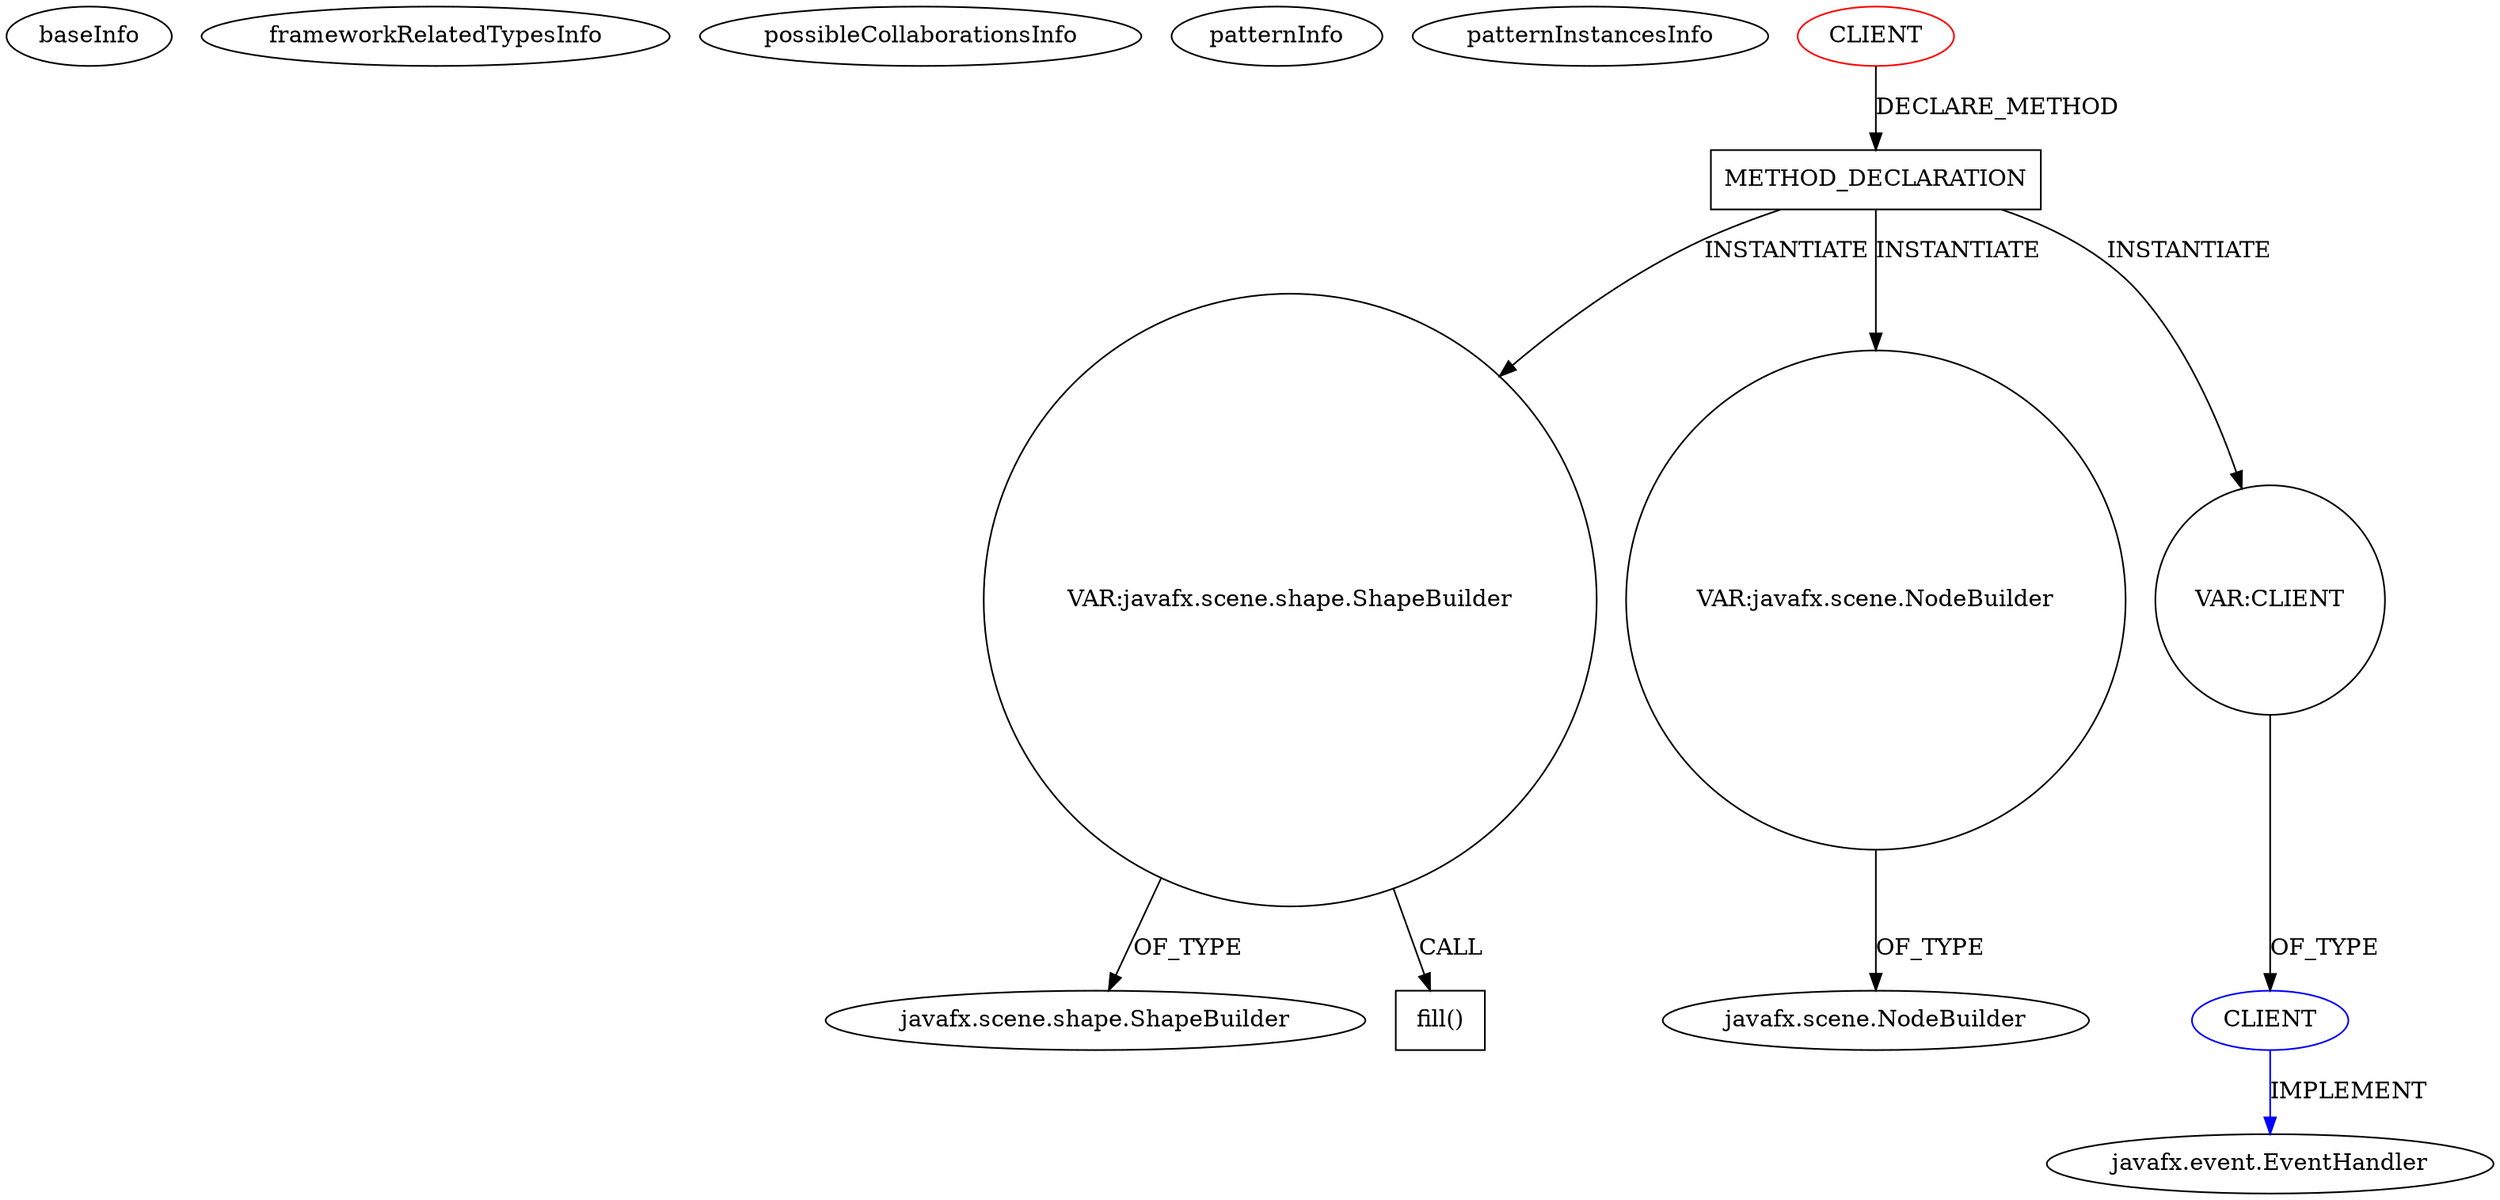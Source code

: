 digraph {
baseInfo[graphId=4277,category="pattern",isAnonymous=false,possibleRelation=false]
frameworkRelatedTypesInfo[]
possibleCollaborationsInfo[]
patternInfo[frequency=2.0,patternRootClient=0]
patternInstancesInfo[0="glurbi-labifx~/glurbi-labifx/labifx-master/src/main/java/glurbi/labifx/Menu.java~Menu~2763",1="MrLoNee-RadialFx~/MrLoNee-RadialFx/RadialFx-master/src/com/mrlonee/radialfx/colormenu/RadialColorMenu.java~RadialColorMenu~958"]
21[label="javafx.scene.shape.ShapeBuilder",vertexType="FRAMEWORK_CLASS_TYPE",isFrameworkType=false]
22[label="VAR:javafx.scene.shape.ShapeBuilder",vertexType="VARIABLE_EXPRESION",isFrameworkType=false,shape=circle]
23[label="fill()",vertexType="INSIDE_CALL",isFrameworkType=false,shape=box]
7[label="METHOD_DECLARATION",vertexType="CLIENT_METHOD_DECLARATION",isFrameworkType=false,shape=box]
0[label="CLIENT",vertexType="ROOT_CLIENT_CLASS_DECLARATION",isFrameworkType=false,color=red]
16[label="VAR:javafx.scene.NodeBuilder",vertexType="VARIABLE_EXPRESION",isFrameworkType=false,shape=circle]
105[label="VAR:CLIENT",vertexType="VARIABLE_EXPRESION",isFrameworkType=false,shape=circle]
106[label="CLIENT",vertexType="REFERENCE_CLIENT_CLASS_DECLARATION",isFrameworkType=false,color=blue]
4[label="javafx.event.EventHandler",vertexType="FRAMEWORK_INTERFACE_TYPE",isFrameworkType=false]
18[label="javafx.scene.NodeBuilder",vertexType="FRAMEWORK_CLASS_TYPE",isFrameworkType=false]
7->22[label="INSTANTIATE"]
7->16[label="INSTANTIATE"]
22->23[label="CALL"]
0->7[label="DECLARE_METHOD"]
22->21[label="OF_TYPE"]
16->18[label="OF_TYPE"]
106->4[label="IMPLEMENT",color=blue]
7->105[label="INSTANTIATE"]
105->106[label="OF_TYPE"]
}
